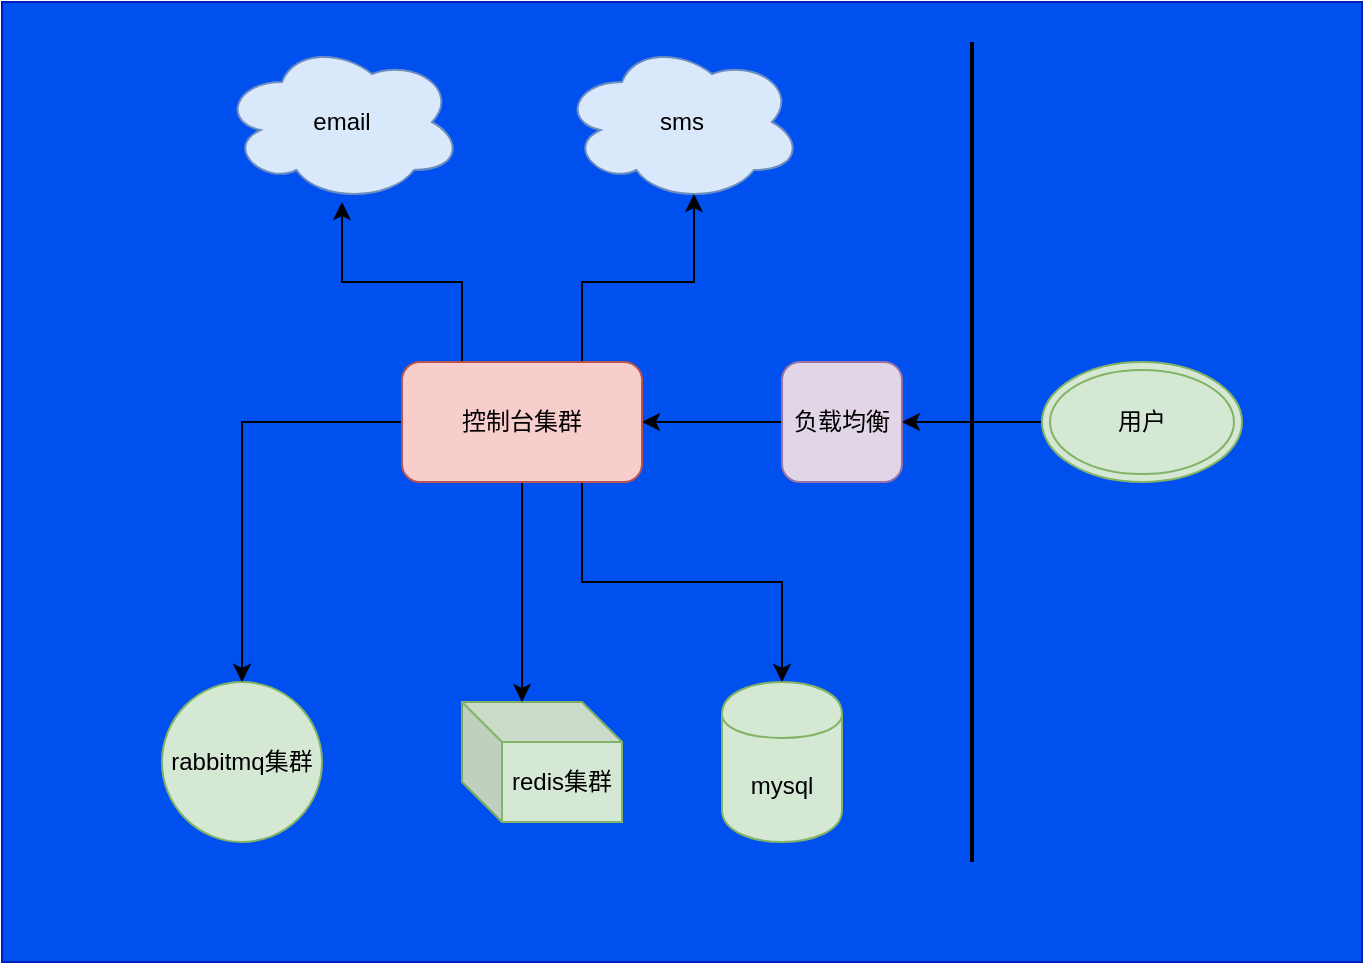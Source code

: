 <mxfile version="12.1.2" type="github" pages="1">
  <diagram id="EHGtMJ0qzdUWasOliFA4" name="Page-1">
    <mxGraphModel dx="1102" dy="614" grid="1" gridSize="10" guides="1" tooltips="1" connect="1" arrows="1" fold="1" page="1" pageScale="1" pageWidth="827" pageHeight="1169" math="0" shadow="0">
      <root>
        <mxCell id="0"/>
        <mxCell id="1" parent="0"/>
        <mxCell id="20i8F2VBR_8pb6ppFjBq-20" value="" style="rounded=0;whiteSpace=wrap;html=1;fillColor=#0050ef;strokeColor=#001DBC;fontColor=#ffffff;" vertex="1" parent="1">
          <mxGeometry x="70" y="60" width="680" height="480" as="geometry"/>
        </mxCell>
        <mxCell id="20i8F2VBR_8pb6ppFjBq-8" value="" style="edgeStyle=orthogonalEdgeStyle;rounded=0;orthogonalLoop=1;jettySize=auto;html=1;" edge="1" parent="1" source="skDeUB5uUxdcTpCQxtGw-1" target="20i8F2VBR_8pb6ppFjBq-7">
          <mxGeometry relative="1" as="geometry"/>
        </mxCell>
        <mxCell id="skDeUB5uUxdcTpCQxtGw-1" value="负载均衡" style="rounded=1;whiteSpace=wrap;html=1;fillColor=#e1d5e7;strokeColor=#9673a6;" parent="1" vertex="1">
          <mxGeometry x="460" y="240" width="60" height="60" as="geometry"/>
        </mxCell>
        <mxCell id="skDeUB5uUxdcTpCQxtGw-2" value="" style="line;strokeWidth=2;direction=south;html=1;" parent="1" vertex="1">
          <mxGeometry x="550" y="80" width="10" height="410" as="geometry"/>
        </mxCell>
        <mxCell id="skDeUB5uUxdcTpCQxtGw-4" value="" style="edgeStyle=orthogonalEdgeStyle;rounded=0;orthogonalLoop=1;jettySize=auto;html=1;" parent="1" source="skDeUB5uUxdcTpCQxtGw-3" target="skDeUB5uUxdcTpCQxtGw-1" edge="1">
          <mxGeometry relative="1" as="geometry"/>
        </mxCell>
        <mxCell id="skDeUB5uUxdcTpCQxtGw-3" value="用户" style="ellipse;shape=doubleEllipse;whiteSpace=wrap;html=1;fillColor=#d5e8d4;strokeColor=#82b366;" parent="1" vertex="1">
          <mxGeometry x="590" y="240" width="100" height="60" as="geometry"/>
        </mxCell>
        <mxCell id="20i8F2VBR_8pb6ppFjBq-1" value="mysql" style="shape=cylinder;whiteSpace=wrap;html=1;boundedLbl=1;backgroundOutline=1;fillColor=#d5e8d4;strokeColor=#82b366;" vertex="1" parent="1">
          <mxGeometry x="430" y="400" width="60" height="80" as="geometry"/>
        </mxCell>
        <mxCell id="20i8F2VBR_8pb6ppFjBq-2" value="rabbitmq集群" style="ellipse;whiteSpace=wrap;html=1;aspect=fixed;fillColor=#d5e8d4;strokeColor=#82b366;" vertex="1" parent="1">
          <mxGeometry x="150" y="400" width="80" height="80" as="geometry"/>
        </mxCell>
        <mxCell id="20i8F2VBR_8pb6ppFjBq-3" value="sms" style="ellipse;shape=cloud;whiteSpace=wrap;html=1;fillColor=#dae8fc;strokeColor=#6c8ebf;" vertex="1" parent="1">
          <mxGeometry x="350" y="80" width="120" height="80" as="geometry"/>
        </mxCell>
        <mxCell id="20i8F2VBR_8pb6ppFjBq-4" value="email" style="ellipse;shape=cloud;whiteSpace=wrap;html=1;fillColor=#dae8fc;strokeColor=#6c8ebf;" vertex="1" parent="1">
          <mxGeometry x="180" y="80" width="120" height="80" as="geometry"/>
        </mxCell>
        <mxCell id="20i8F2VBR_8pb6ppFjBq-5" value="redis集群" style="shape=cube;whiteSpace=wrap;html=1;boundedLbl=1;backgroundOutline=1;darkOpacity=0.05;darkOpacity2=0.1;fillColor=#d5e8d4;strokeColor=#82b366;" vertex="1" parent="1">
          <mxGeometry x="300" y="410" width="80" height="60" as="geometry"/>
        </mxCell>
        <mxCell id="20i8F2VBR_8pb6ppFjBq-10" value="" style="edgeStyle=orthogonalEdgeStyle;rounded=0;orthogonalLoop=1;jettySize=auto;html=1;entryX=0.55;entryY=0.95;entryDx=0;entryDy=0;entryPerimeter=0;exitX=0.75;exitY=0;exitDx=0;exitDy=0;" edge="1" parent="1" source="20i8F2VBR_8pb6ppFjBq-7" target="20i8F2VBR_8pb6ppFjBq-3">
          <mxGeometry relative="1" as="geometry"/>
        </mxCell>
        <mxCell id="20i8F2VBR_8pb6ppFjBq-12" value="" style="edgeStyle=orthogonalEdgeStyle;rounded=0;orthogonalLoop=1;jettySize=auto;html=1;exitX=0.25;exitY=0;exitDx=0;exitDy=0;" edge="1" parent="1" source="20i8F2VBR_8pb6ppFjBq-7" target="20i8F2VBR_8pb6ppFjBq-4">
          <mxGeometry relative="1" as="geometry"/>
        </mxCell>
        <mxCell id="20i8F2VBR_8pb6ppFjBq-14" value="" style="edgeStyle=orthogonalEdgeStyle;rounded=0;orthogonalLoop=1;jettySize=auto;html=1;entryX=0.5;entryY=0;entryDx=0;entryDy=0;" edge="1" parent="1" source="20i8F2VBR_8pb6ppFjBq-7" target="20i8F2VBR_8pb6ppFjBq-2">
          <mxGeometry relative="1" as="geometry">
            <mxPoint x="330" y="380" as="targetPoint"/>
          </mxGeometry>
        </mxCell>
        <mxCell id="20i8F2VBR_8pb6ppFjBq-16" value="" style="edgeStyle=orthogonalEdgeStyle;rounded=0;orthogonalLoop=1;jettySize=auto;html=1;entryX=0;entryY=0;entryDx=30;entryDy=0;entryPerimeter=0;" edge="1" parent="1" source="20i8F2VBR_8pb6ppFjBq-7" target="20i8F2VBR_8pb6ppFjBq-5">
          <mxGeometry relative="1" as="geometry">
            <mxPoint x="330" y="380" as="targetPoint"/>
          </mxGeometry>
        </mxCell>
        <mxCell id="20i8F2VBR_8pb6ppFjBq-19" style="edgeStyle=orthogonalEdgeStyle;rounded=0;orthogonalLoop=1;jettySize=auto;html=1;exitX=0.75;exitY=1;exitDx=0;exitDy=0;entryX=0.5;entryY=0;entryDx=0;entryDy=0;" edge="1" parent="1" source="20i8F2VBR_8pb6ppFjBq-7" target="20i8F2VBR_8pb6ppFjBq-1">
          <mxGeometry relative="1" as="geometry"/>
        </mxCell>
        <mxCell id="20i8F2VBR_8pb6ppFjBq-7" value="控制台集群" style="rounded=1;whiteSpace=wrap;html=1;fillColor=#f8cecc;strokeColor=#b85450;" vertex="1" parent="1">
          <mxGeometry x="270" y="240" width="120" height="60" as="geometry"/>
        </mxCell>
      </root>
    </mxGraphModel>
  </diagram>
</mxfile>
